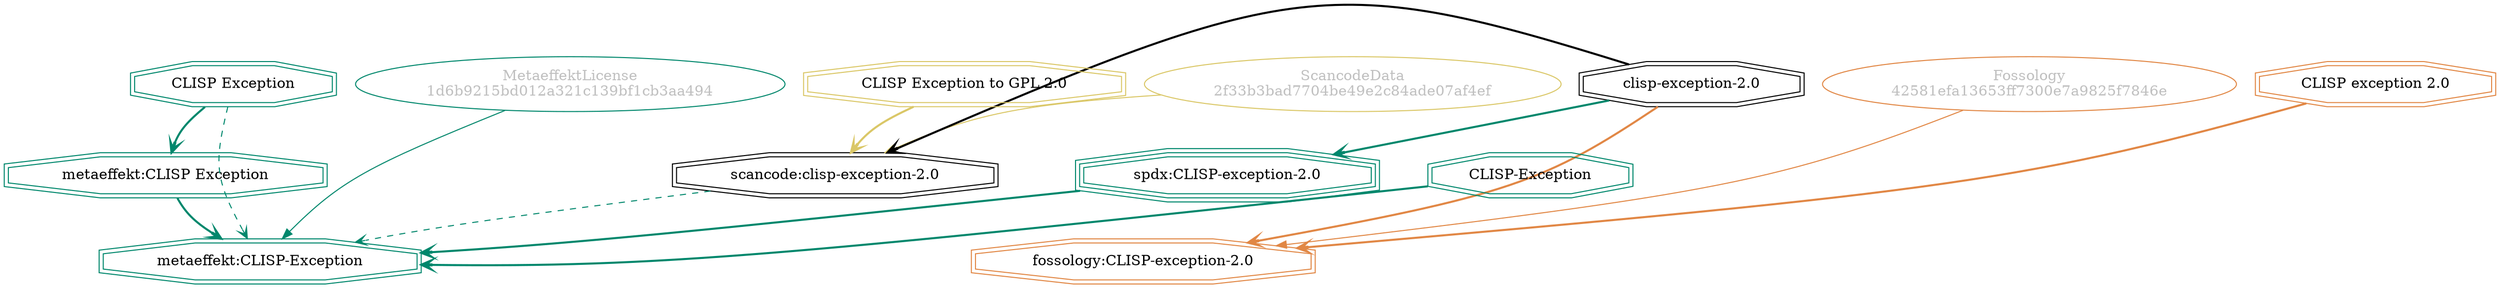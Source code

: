 strict digraph {
    node [shape=box];
    graph [splines=curved];
    13883 [label="ScancodeData\n2f33b3bad7704be49e2c84ade07af4ef"
          ,fontcolor=gray
          ,color="#dac767"
          ,fillcolor="beige;1"
          ,shape=ellipse];
    13884 [label="scancode:clisp-exception-2.0"
          ,shape=doubleoctagon];
    13885 [label="clisp-exception-2.0"
          ,shape=doubleoctagon];
    13886 [label="CLISP Exception to GPL 2.0"
          ,color="#dac767"
          ,shape=doubleoctagon];
    27638 [label="Fossology\n42581efa13653ff7300e7a9825f7846e"
          ,fontcolor=gray
          ,color="#e18745"
          ,fillcolor="beige;1"
          ,shape=ellipse];
    27639 [label="fossology:CLISP-exception-2.0"
          ,color="#e18745"
          ,shape=doubleoctagon];
    27640 [label="CLISP exception 2.0"
          ,color="#e18745"
          ,shape=doubleoctagon];
    40735 [label="MetaeffektLicense\n1d6b9215bd012a321c139bf1cb3aa494"
          ,fontcolor=gray
          ,color="#00876c"
          ,fillcolor="beige;1"
          ,shape=ellipse];
    40736 [label="metaeffekt:CLISP-Exception"
          ,color="#00876c"
          ,shape=doubleoctagon];
    40737 [label="CLISP-Exception"
          ,color="#00876c"
          ,shape=doubleoctagon];
    40738 [label="metaeffekt:CLISP Exception"
          ,color="#00876c"
          ,shape=doubleoctagon];
    40739 [label="CLISP Exception"
          ,color="#00876c"
          ,shape=doubleoctagon];
    40740 [label="spdx:CLISP-exception-2.0"
          ,color="#00876c"
          ,shape=tripleoctagon];
    13883 -> 13884 [weight=0.5
                   ,color="#dac767"];
    13884 -> 40736 [style=dashed
                   ,arrowhead=vee
                   ,weight=0.5
                   ,color="#00876c"];
    13885 -> 13884 [style=bold
                   ,arrowhead=vee
                   ,weight=0.7];
    13885 -> 27639 [style=bold
                   ,arrowhead=vee
                   ,weight=0.7
                   ,color="#e18745"];
    13885 -> 40740 [style=bold
                   ,arrowhead=vee
                   ,weight=0.7
                   ,color="#00876c"];
    13886 -> 13884 [style=bold
                   ,arrowhead=vee
                   ,weight=0.7
                   ,color="#dac767"];
    27638 -> 27639 [weight=0.5
                   ,color="#e18745"];
    27640 -> 27639 [style=bold
                   ,arrowhead=vee
                   ,weight=0.7
                   ,color="#e18745"];
    40735 -> 40736 [weight=0.5
                   ,color="#00876c"];
    40737 -> 40736 [style=bold
                   ,arrowhead=vee
                   ,weight=0.7
                   ,color="#00876c"];
    40738 -> 40736 [style=bold
                   ,arrowhead=vee
                   ,weight=0.7
                   ,color="#00876c"];
    40739 -> 40736 [style=dashed
                   ,arrowhead=vee
                   ,weight=0.5
                   ,color="#00876c"];
    40739 -> 40738 [style=bold
                   ,arrowhead=vee
                   ,weight=0.7
                   ,color="#00876c"];
    40740 -> 40736 [style=bold
                   ,arrowhead=vee
                   ,weight=0.7
                   ,color="#00876c"];
}
